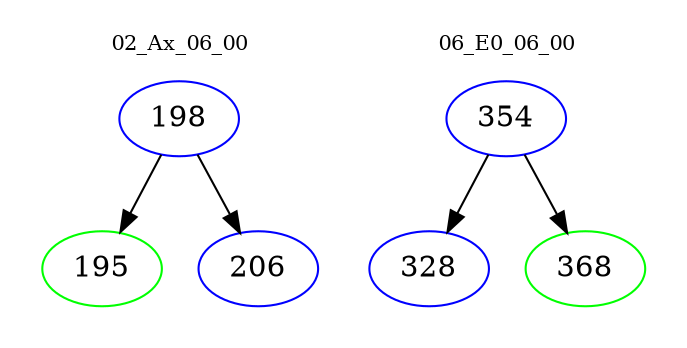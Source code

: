 digraph{
subgraph cluster_0 {
color = white
label = "02_Ax_06_00";
fontsize=10;
T0_198 [label="198", color="blue"]
T0_198 -> T0_195 [color="black"]
T0_195 [label="195", color="green"]
T0_198 -> T0_206 [color="black"]
T0_206 [label="206", color="blue"]
}
subgraph cluster_1 {
color = white
label = "06_E0_06_00";
fontsize=10;
T1_354 [label="354", color="blue"]
T1_354 -> T1_328 [color="black"]
T1_328 [label="328", color="blue"]
T1_354 -> T1_368 [color="black"]
T1_368 [label="368", color="green"]
}
}
